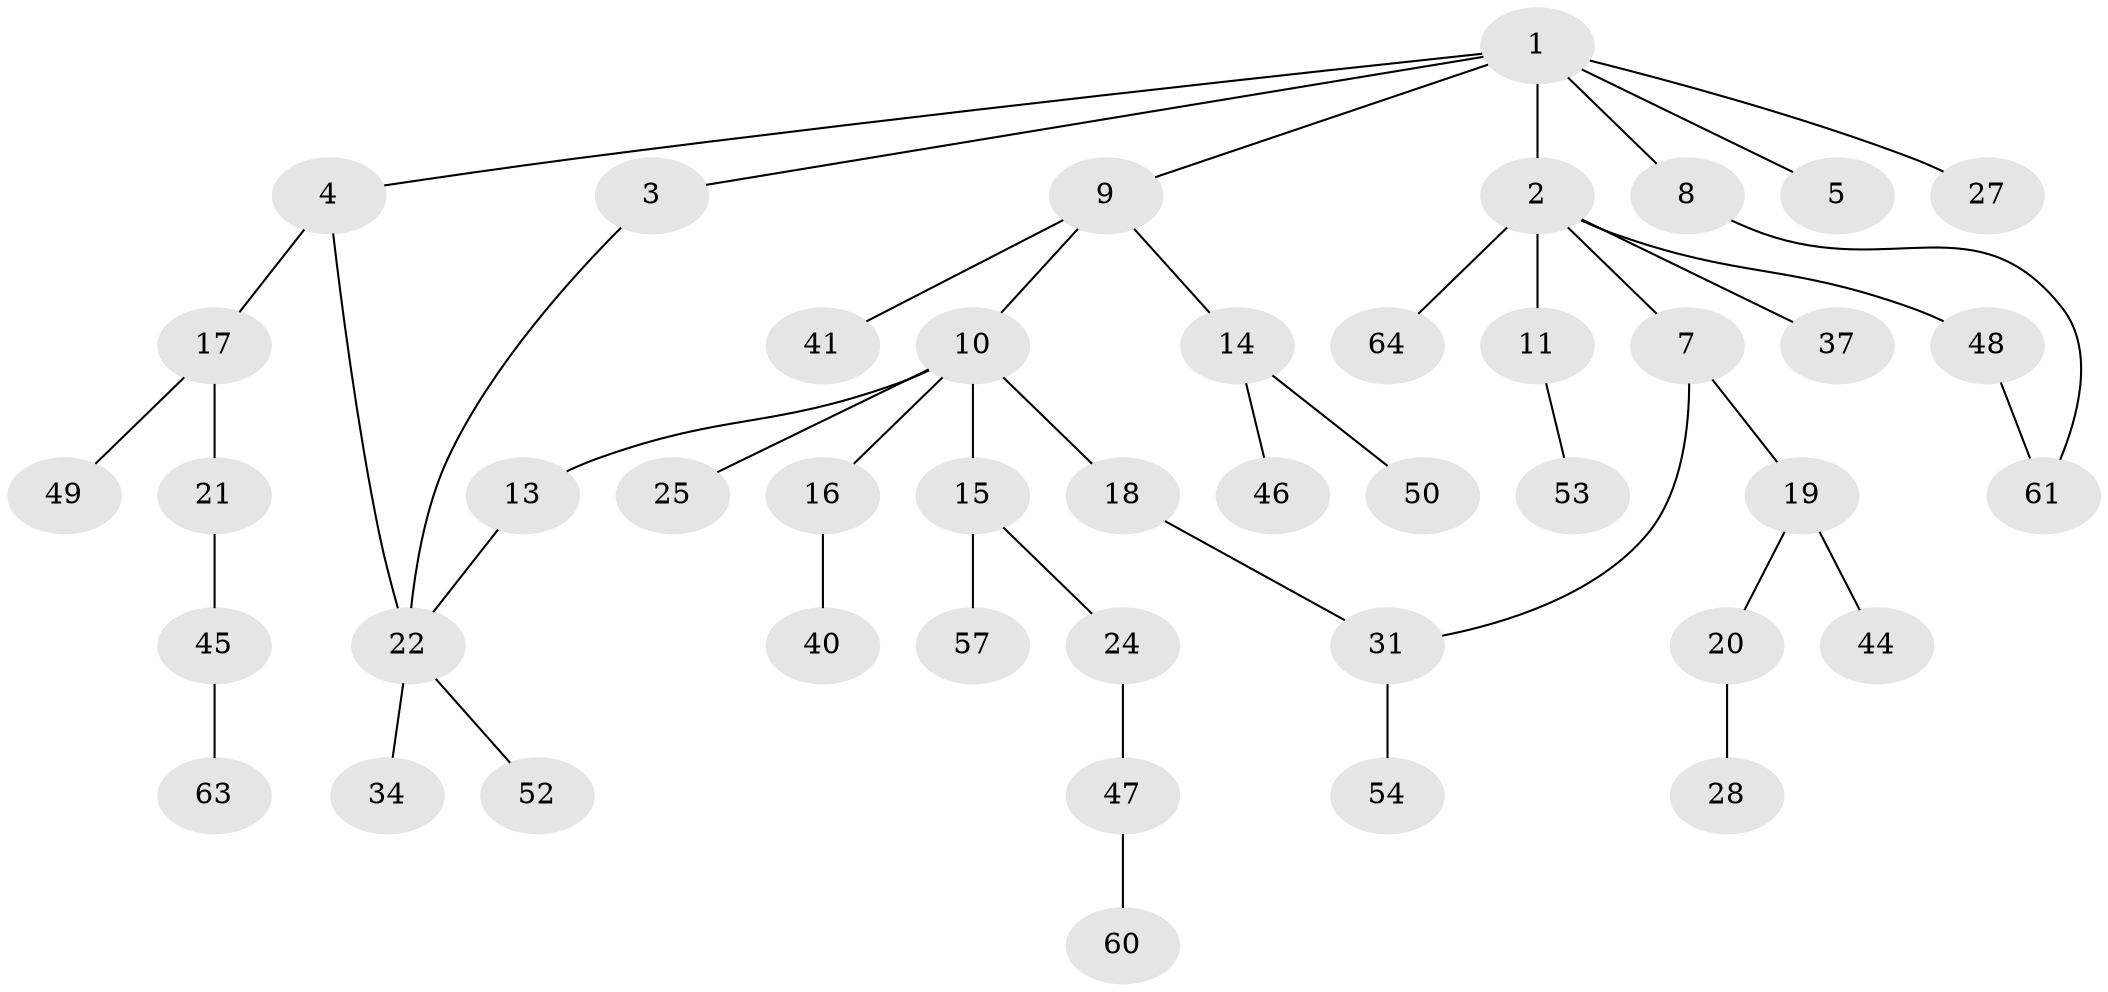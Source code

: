 // Generated by graph-tools (version 1.1) at 2025/51/02/27/25 19:51:37]
// undirected, 44 vertices, 47 edges
graph export_dot {
graph [start="1"]
  node [color=gray90,style=filled];
  1 [super="+55"];
  2 [super="+6"];
  3 [super="+33"];
  4 [super="+56"];
  5;
  7 [super="+30"];
  8 [super="+59"];
  9 [super="+38"];
  10 [super="+12"];
  11;
  13 [super="+26"];
  14 [super="+39"];
  15;
  16 [super="+23"];
  17 [super="+36"];
  18;
  19 [super="+42"];
  20 [super="+51"];
  21;
  22 [super="+32"];
  24 [super="+35"];
  25 [super="+29"];
  27;
  28;
  31 [super="+43"];
  34;
  37;
  40;
  41;
  44;
  45;
  46;
  47 [super="+58"];
  48 [super="+62"];
  49;
  50;
  52;
  53;
  54;
  57;
  60;
  61;
  63;
  64;
  1 -- 2;
  1 -- 3;
  1 -- 4;
  1 -- 5;
  1 -- 8;
  1 -- 9;
  1 -- 27;
  2 -- 7;
  2 -- 11;
  2 -- 37;
  2 -- 48;
  2 -- 64;
  3 -- 22;
  4 -- 17;
  4 -- 22;
  7 -- 19;
  7 -- 31;
  8 -- 61;
  9 -- 10;
  9 -- 14;
  9 -- 41;
  10 -- 13;
  10 -- 16;
  10 -- 18;
  10 -- 25;
  10 -- 15;
  11 -- 53;
  13 -- 22;
  14 -- 46;
  14 -- 50;
  15 -- 24;
  15 -- 57;
  16 -- 40;
  17 -- 21;
  17 -- 49;
  18 -- 31;
  19 -- 20;
  19 -- 44;
  20 -- 28;
  21 -- 45;
  22 -- 34;
  22 -- 52;
  24 -- 47;
  31 -- 54;
  45 -- 63;
  47 -- 60;
  48 -- 61;
}
